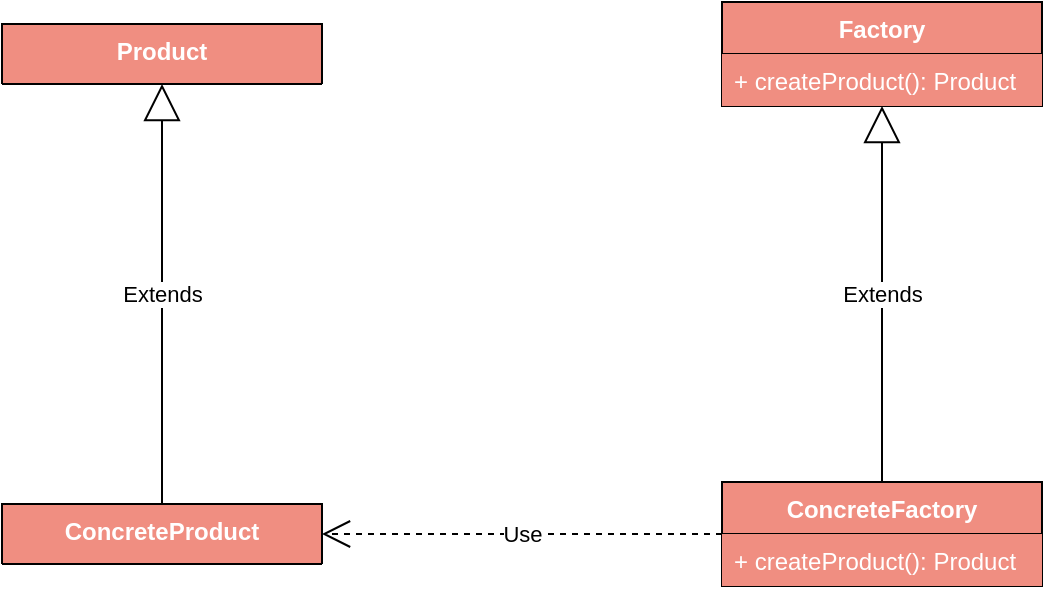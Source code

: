 <mxfile version="12.4.7" type="github">
  <diagram id="HEK9kL5HOJeqkmF5gQzG" name="Page-1">
    <mxGraphModel dx="1186" dy="741" grid="1" gridSize="10" guides="1" tooltips="1" connect="1" arrows="1" fold="1" page="1" pageScale="1" pageWidth="827" pageHeight="1169" math="0" shadow="0">
      <root>
        <mxCell id="0"/>
        <mxCell id="1" parent="0"/>
        <mxCell id="XNrIRNfZfQ9Vy5YMs0N9-6" value="Factory" style="swimlane;fontStyle=1;align=center;verticalAlign=top;childLayout=stackLayout;horizontal=1;startSize=26;horizontalStack=0;resizeParent=1;resizeParentMax=0;resizeLast=0;collapsible=1;marginBottom=0;fillColor=#F08E81;fontColor=#FFFFFF;" parent="1" vertex="1">
          <mxGeometry x="480" y="160" width="160" height="52" as="geometry"/>
        </mxCell>
        <mxCell id="XNrIRNfZfQ9Vy5YMs0N9-9" value="+ createProduct(): Product&#xa;" style="text;strokeColor=none;fillColor=#F08E81;align=left;verticalAlign=top;spacingLeft=4;spacingRight=4;overflow=hidden;rotatable=0;points=[[0,0.5],[1,0.5]];portConstraint=eastwest;fontColor=#FFFFFF;" parent="XNrIRNfZfQ9Vy5YMs0N9-6" vertex="1">
          <mxGeometry y="26" width="160" height="26" as="geometry"/>
        </mxCell>
        <mxCell id="XNrIRNfZfQ9Vy5YMs0N9-10" value="ConcreteFactory" style="swimlane;fontStyle=1;align=center;verticalAlign=top;childLayout=stackLayout;horizontal=1;startSize=26;horizontalStack=0;resizeParent=1;resizeParentMax=0;resizeLast=0;collapsible=1;marginBottom=0;fillColor=#F08E81;fontColor=#FFFFFF;" parent="1" vertex="1">
          <mxGeometry x="480" y="400" width="160" height="52" as="geometry"/>
        </mxCell>
        <mxCell id="XNrIRNfZfQ9Vy5YMs0N9-11" value="+ createProduct(): Product&#xa;" style="text;strokeColor=none;fillColor=#F08E81;align=left;verticalAlign=top;spacingLeft=4;spacingRight=4;overflow=hidden;rotatable=0;points=[[0,0.5],[1,0.5]];portConstraint=eastwest;fontColor=#FFFFFF;" parent="XNrIRNfZfQ9Vy5YMs0N9-10" vertex="1">
          <mxGeometry y="26" width="160" height="26" as="geometry"/>
        </mxCell>
        <mxCell id="XNrIRNfZfQ9Vy5YMs0N9-13" value="Extends" style="endArrow=block;endSize=16;endFill=0;html=1;fontColor=#000000;entryX=0.5;entryY=1;entryDx=0;entryDy=0;exitX=0.5;exitY=0;exitDx=0;exitDy=0;" parent="1" source="XNrIRNfZfQ9Vy5YMs0N9-10" target="XNrIRNfZfQ9Vy5YMs0N9-6" edge="1">
          <mxGeometry width="160" relative="1" as="geometry">
            <mxPoint x="510" y="330" as="sourcePoint"/>
            <mxPoint x="670" y="330" as="targetPoint"/>
          </mxGeometry>
        </mxCell>
        <mxCell id="XNrIRNfZfQ9Vy5YMs0N9-14" value="Product" style="swimlane;fontStyle=1;align=center;verticalAlign=top;childLayout=stackLayout;horizontal=1;startSize=30;horizontalStack=0;resizeParent=1;resizeParentMax=0;resizeLast=0;collapsible=1;marginBottom=0;fillColor=#F08E81;fontColor=#FFFFFF;" parent="1" vertex="1">
          <mxGeometry x="120" y="171" width="160" height="30" as="geometry"/>
        </mxCell>
        <mxCell id="XNrIRNfZfQ9Vy5YMs0N9-16" value="ConcreteProduct" style="swimlane;fontStyle=1;align=center;verticalAlign=top;childLayout=stackLayout;horizontal=1;startSize=30;horizontalStack=0;resizeParent=1;resizeParentMax=0;resizeLast=0;collapsible=1;marginBottom=0;fillColor=#F08E81;fontColor=#FFFFFF;" parent="1" vertex="1">
          <mxGeometry x="120" y="411" width="160" height="30" as="geometry"/>
        </mxCell>
        <mxCell id="XNrIRNfZfQ9Vy5YMs0N9-18" value="Extends" style="endArrow=block;endSize=16;endFill=0;html=1;fontColor=#000000;entryX=0.5;entryY=1;entryDx=0;entryDy=0;exitX=0.5;exitY=0;exitDx=0;exitDy=0;" parent="1" source="XNrIRNfZfQ9Vy5YMs0N9-16" target="XNrIRNfZfQ9Vy5YMs0N9-14" edge="1">
          <mxGeometry width="160" relative="1" as="geometry">
            <mxPoint x="150" y="330" as="sourcePoint"/>
            <mxPoint x="310" y="330" as="targetPoint"/>
          </mxGeometry>
        </mxCell>
        <mxCell id="XNrIRNfZfQ9Vy5YMs0N9-19" value="Use" style="endArrow=open;endSize=12;dashed=1;html=1;fontColor=#000000;entryX=1;entryY=0.5;entryDx=0;entryDy=0;exitX=0;exitY=0.5;exitDx=0;exitDy=0;" parent="1" source="XNrIRNfZfQ9Vy5YMs0N9-10" target="XNrIRNfZfQ9Vy5YMs0N9-16" edge="1">
          <mxGeometry width="160" relative="1" as="geometry">
            <mxPoint x="120" y="480" as="sourcePoint"/>
            <mxPoint x="280" y="480" as="targetPoint"/>
          </mxGeometry>
        </mxCell>
      </root>
    </mxGraphModel>
  </diagram>
</mxfile>

